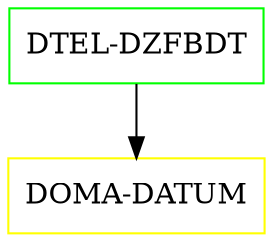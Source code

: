 digraph G {
  "DTEL-DZFBDT" [shape=box,color=green];
  "DOMA-DATUM" [shape=box,color=yellow,URL="./DOMA_DATUM.html"];
  "DTEL-DZFBDT" -> "DOMA-DATUM";
}
